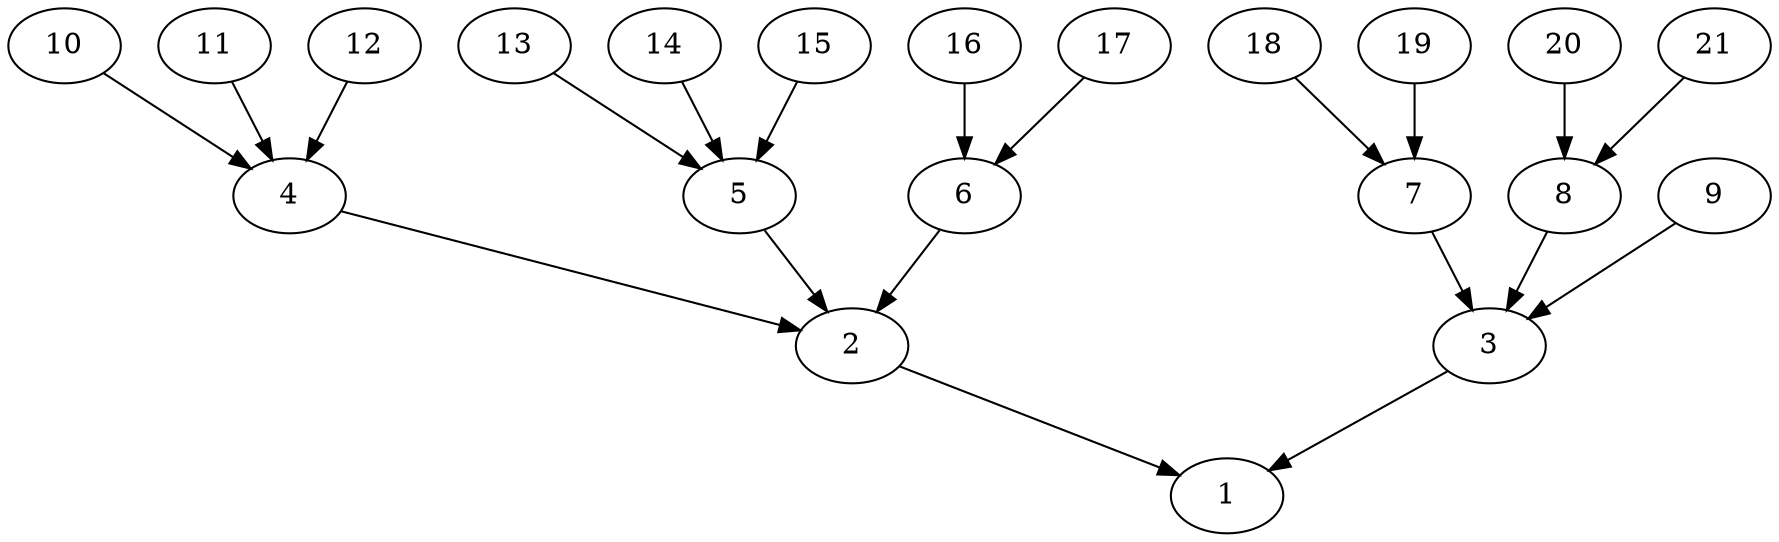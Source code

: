 digraph "core_16p_gb_InTree-Unbalanced-MaxBf-3_Nodes_21_CCR_1.99_WeightType_Random_schedule.gxl" {
	graph ["Number of processors"=16,
		"Total schedule length"=43
	];
	1	 ["Finish time"=43,
		Processor=13,
		"Start time"=40,
		Weight=3];
	2	 ["Finish time"=40,
		Processor=13,
		"Start time"=33,
		Weight=7];
	2 -> 1	 [Weight=8];
	3	 ["Finish time"=26,
		Processor=13,
		"Start time"=24,
		Weight=2];
	3 -> 1	 [Weight=21];
	4	 ["Finish time"=27,
		Processor=5,
		"Start time"=23,
		Weight=4];
	4 -> 2	 [Weight=6];
	5	 ["Finish time"=33,
		Processor=13,
		"Start time"=26,
		Weight=7];
	5 -> 2	 [Weight=21];
	6	 ["Finish time"=24,
		Processor=13,
		"Start time"=14,
		Weight=10];
	6 -> 2	 [Weight=17];
	7	 ["Finish time"=18,
		Processor=4,
		"Start time"=15,
		Weight=3];
	7 -> 3	 [Weight=6];
	8	 ["Finish time"=18,
		Processor=2,
		"Start time"=14,
		Weight=4];
	8 -> 3	 [Weight=6];
	9	 ["Finish time"=14,
		Processor=6,
		"Start time"=10,
		Weight=4];
	9 -> 3	 [Weight=8];
	10	 ["Finish time"=12,
		Processor=7,
		"Start time"=9,
		Weight=3];
	10 -> 4	 [Weight=11];
	11	 ["Finish time"=14,
		Processor=5,
		"Start time"=6,
		Weight=8];
	11 -> 4	 [Weight=15];
	12	 ["Finish time"=23,
		Processor=5,
		"Start time"=15,
		Weight=8];
	12 -> 4	 [Weight=17];
	13	 ["Finish time"=8,
		Processor=13,
		"Start time"=0,
		Weight=8];
	13 -> 5	 [Weight=21];
	14	 ["Finish time"=4,
		Processor=2,
		"Start time"=0,
		Weight=4];
	14 -> 5	 [Weight=13];
	15	 ["Finish time"=7,
		Processor=15,
		"Start time"=0,
		Weight=7];
	15 -> 5	 [Weight=19];
	16	 ["Finish time"=13,
		Processor=13,
		"Start time"=10,
		Weight=3];
	16 -> 6	 [Weight=17];
	17	 ["Finish time"=10,
		Processor=1,
		"Start time"=0,
		Weight=10];
	17 -> 6	 [Weight=4];
	18	 ["Finish time"=9,
		Processor=3,
		"Start time"=2,
		Weight=7];
	18 -> 7	 [Weight=6];
	19	 ["Finish time"=6,
		Processor=16,
		"Start time"=0,
		Weight=6];
	19 -> 7	 [Weight=4];
	20	 ["Finish time"=8,
		Processor=14,
		"Start time"=3,
		Weight=5];
	20 -> 8	 [Weight=6];
	21	 ["Finish time"=14,
		Processor=2,
		"Start time"=7,
		Weight=7];
	21 -> 8	 [Weight=13];
}
